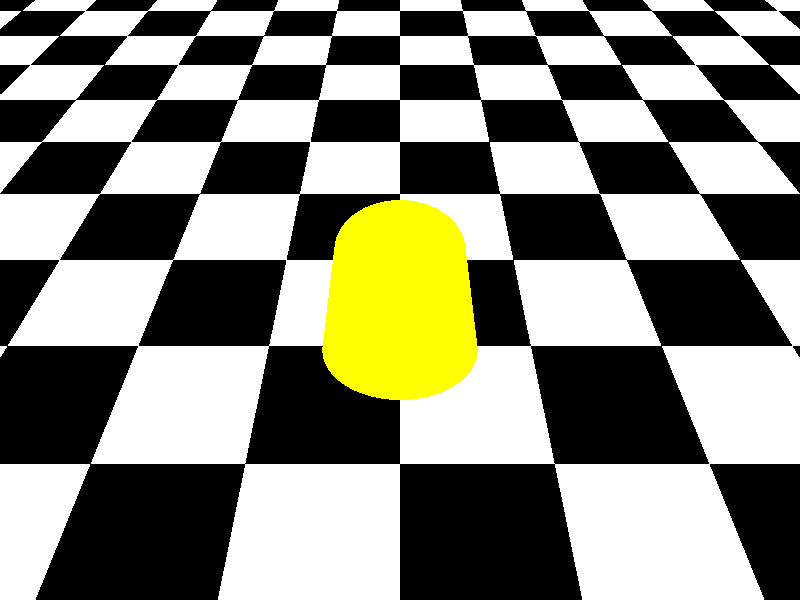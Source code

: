 #include "colors.inc"

camera {
	location <0, 3, -3>
	look_at <0, 0, 0>
}

light_source{
	<0, 5, -5> 
	White
}

plane {<0, 1, 0>, -0.5
	pigment{ checker White Black}
}
cylinder {<0, 0, -0.5>, <0, 0, 0.5>, 0.5
	pigment{ color Yellow}
}
